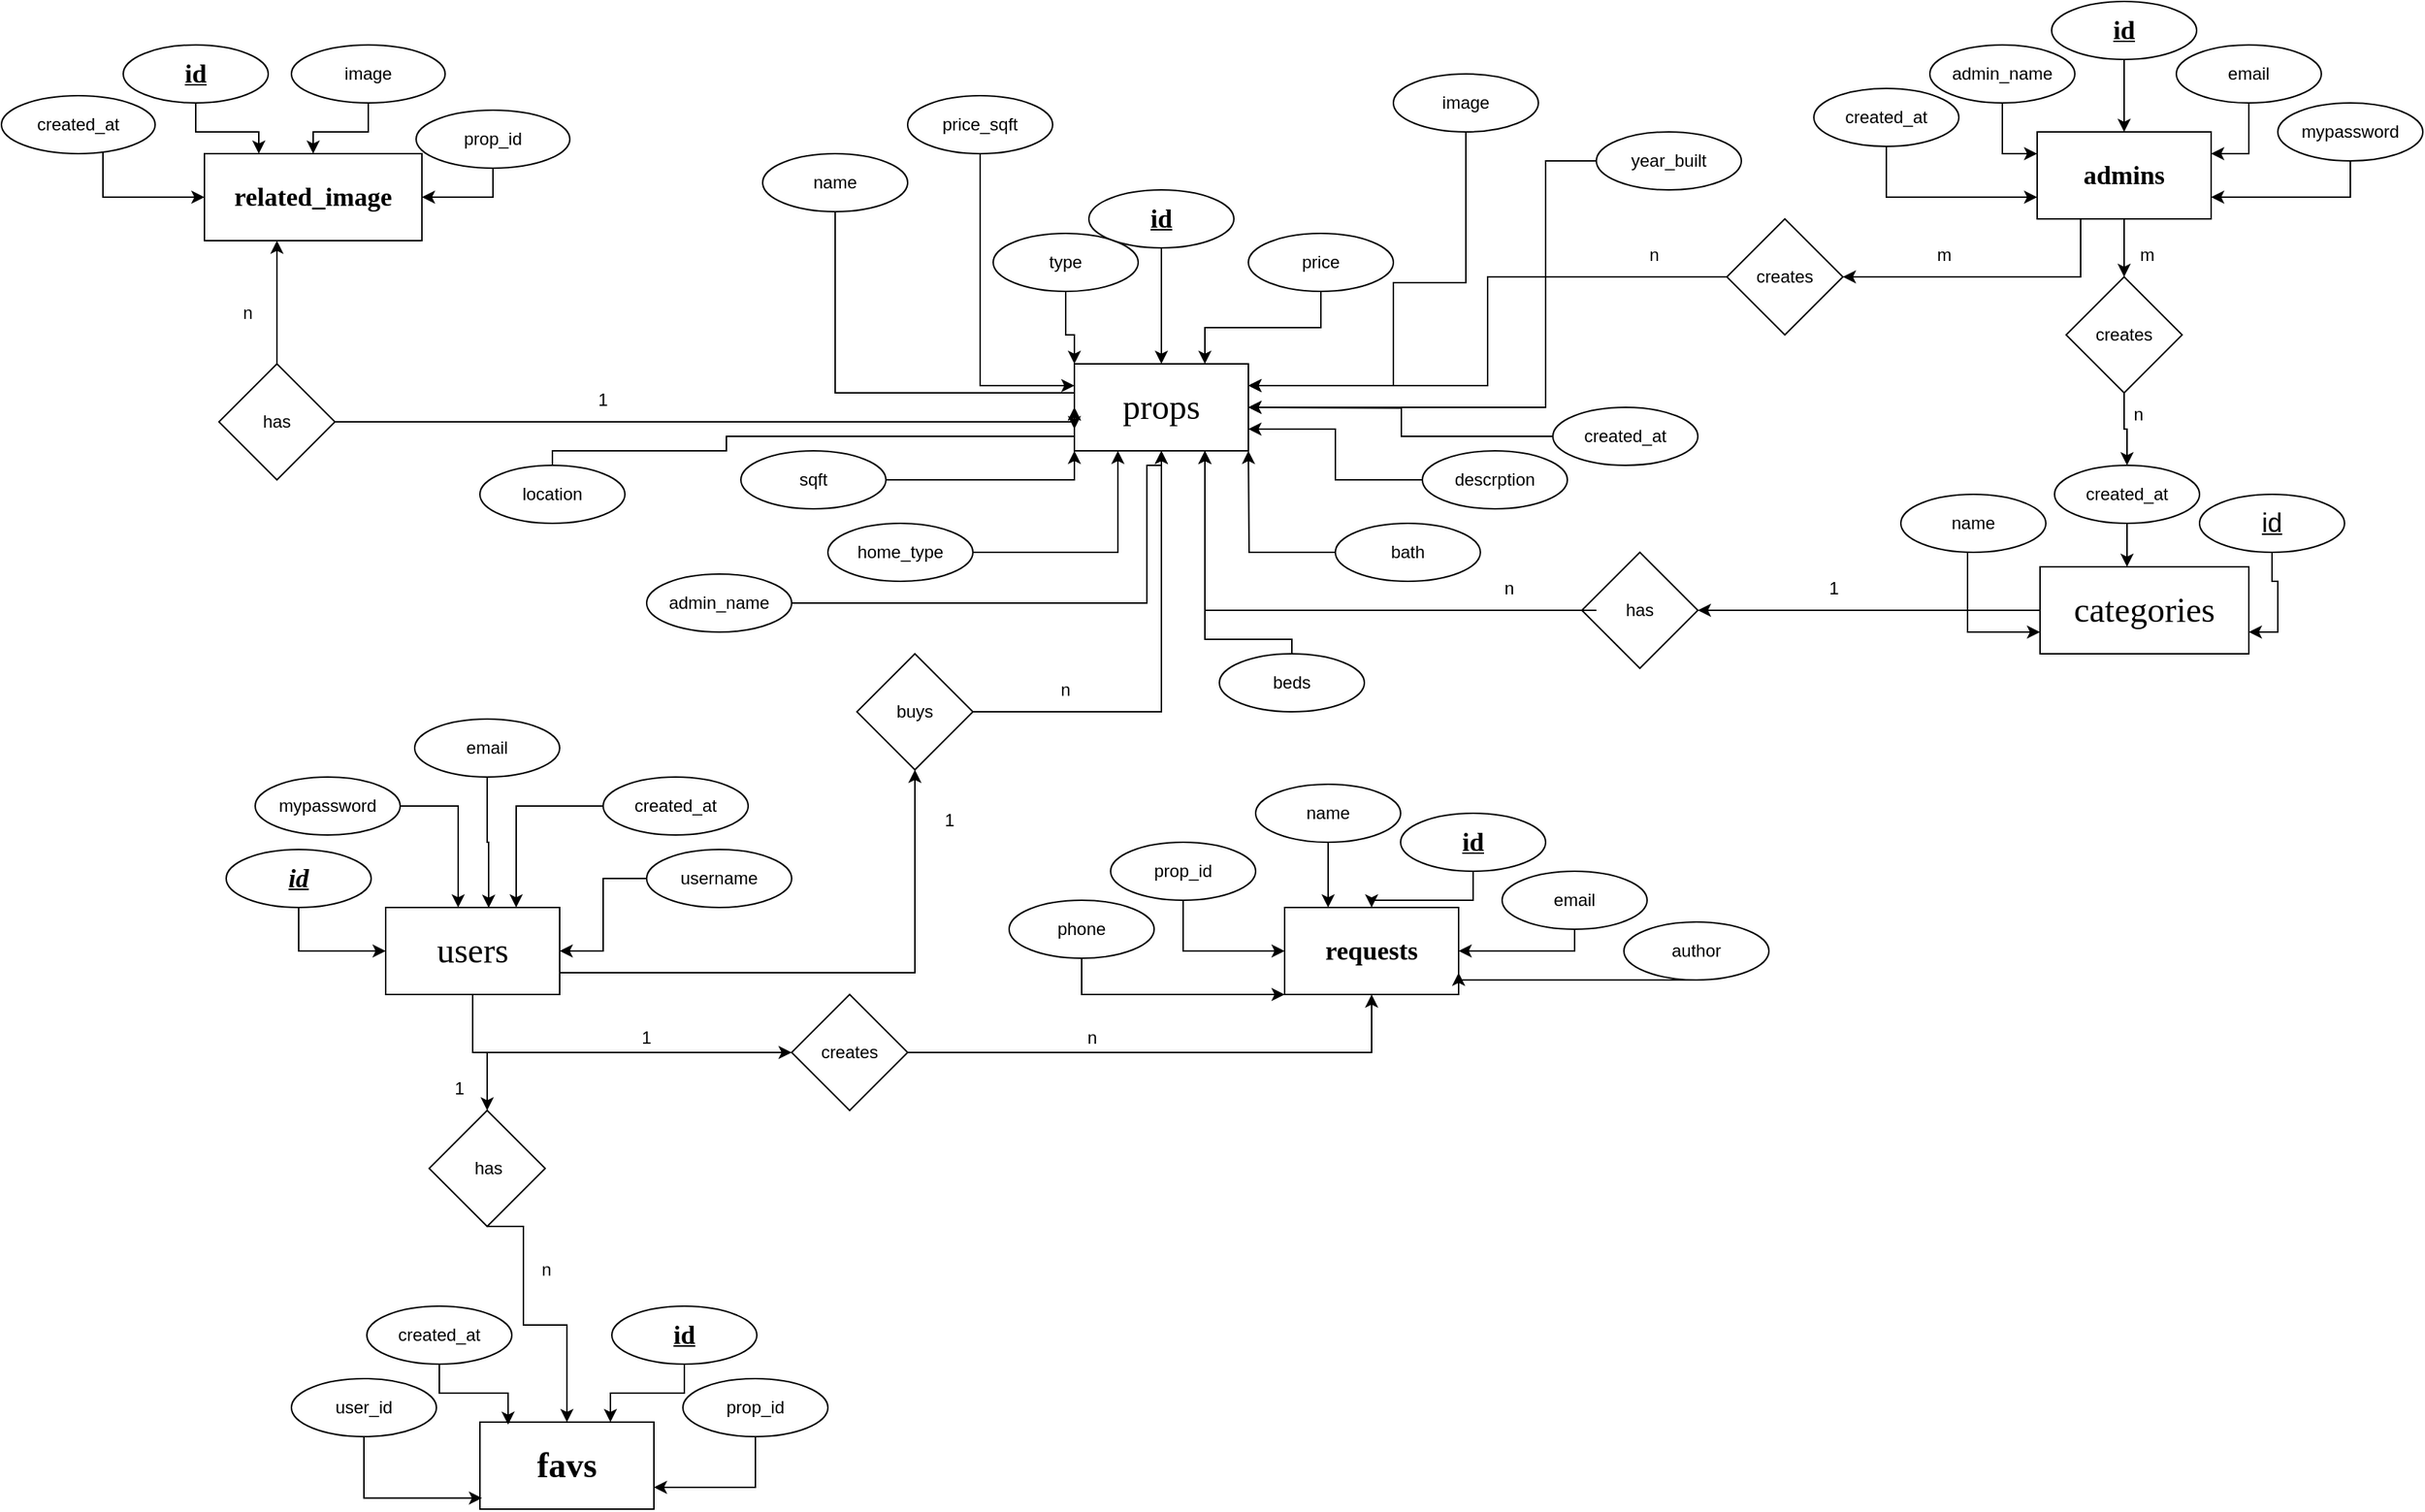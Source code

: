 <mxfile version="20.8.16" type="device"><diagram id="C5RBs43oDa-KdzZeNtuy" name="Page-1"><mxGraphModel dx="2977" dy="1035" grid="1" gridSize="10" guides="1" tooltips="1" connect="1" arrows="1" fold="1" page="1" pageScale="1" pageWidth="827" pageHeight="1169" math="0" shadow="0"><root><mxCell id="WIyWlLk6GJQsqaUBKTNV-0"/><mxCell id="WIyWlLk6GJQsqaUBKTNV-1" parent="WIyWlLk6GJQsqaUBKTNV-0"/><mxCell id="frDf0Q3FSblwdHR6raMp-60" style="edgeStyle=orthogonalEdgeStyle;rounded=0;orthogonalLoop=1;jettySize=auto;html=1;entryX=0.5;entryY=0;entryDx=0;entryDy=0;" edge="1" parent="WIyWlLk6GJQsqaUBKTNV-1" source="gx1-BdREAAZjjMZQ-PGX-0" target="frDf0Q3FSblwdHR6raMp-59"><mxGeometry relative="1" as="geometry"/></mxCell><mxCell id="frDf0Q3FSblwdHR6raMp-83" style="edgeStyle=orthogonalEdgeStyle;rounded=0;orthogonalLoop=1;jettySize=auto;html=1;exitX=0.25;exitY=1;exitDx=0;exitDy=0;entryX=1;entryY=0.5;entryDx=0;entryDy=0;" edge="1" parent="WIyWlLk6GJQsqaUBKTNV-1" source="gx1-BdREAAZjjMZQ-PGX-0" target="frDf0Q3FSblwdHR6raMp-81"><mxGeometry relative="1" as="geometry"/></mxCell><mxCell id="gx1-BdREAAZjjMZQ-PGX-0" value="&lt;font style=&quot;font-size: 18px;&quot; face=&quot;Comic Sans MS&quot;&gt;&lt;b&gt;admins&lt;/b&gt;&lt;/font&gt;" style="rounded=0;whiteSpace=wrap;html=1;" parent="WIyWlLk6GJQsqaUBKTNV-1" vertex="1"><mxGeometry x="584" y="110" width="120" height="60" as="geometry"/></mxCell><mxCell id="frDf0Q3FSblwdHR6raMp-68" style="edgeStyle=orthogonalEdgeStyle;rounded=0;orthogonalLoop=1;jettySize=auto;html=1;" edge="1" parent="WIyWlLk6GJQsqaUBKTNV-1" source="gx1-BdREAAZjjMZQ-PGX-1" target="frDf0Q3FSblwdHR6raMp-67"><mxGeometry relative="1" as="geometry"/></mxCell><mxCell id="gx1-BdREAAZjjMZQ-PGX-1" value="&lt;font style=&quot;font-size: 24px;&quot; face=&quot;Comic Sans MS&quot;&gt;categories&lt;/font&gt;" style="rounded=0;whiteSpace=wrap;html=1;" parent="WIyWlLk6GJQsqaUBKTNV-1" vertex="1"><mxGeometry x="586" y="410" width="144" height="60" as="geometry"/></mxCell><mxCell id="gx1-BdREAAZjjMZQ-PGX-2" value="&lt;font face=&quot;Comic Sans MS&quot; style=&quot;font-size: 24px;&quot;&gt;props&lt;/font&gt;" style="rounded=0;whiteSpace=wrap;html=1;" parent="WIyWlLk6GJQsqaUBKTNV-1" vertex="1"><mxGeometry x="-80" y="270" width="120" height="60" as="geometry"/></mxCell><mxCell id="gx1-BdREAAZjjMZQ-PGX-3" value="&lt;font style=&quot;font-size: 18px;&quot; face=&quot;Comic Sans MS&quot;&gt;&lt;b&gt;related_image&lt;/b&gt;&lt;/font&gt;" style="rounded=0;whiteSpace=wrap;html=1;" parent="WIyWlLk6GJQsqaUBKTNV-1" vertex="1"><mxGeometry x="-680" y="125" width="150" height="60" as="geometry"/></mxCell><mxCell id="gx1-BdREAAZjjMZQ-PGX-4" value="&lt;font style=&quot;font-size: 18px;&quot; face=&quot;Comic Sans MS&quot;&gt;&lt;b&gt;requests&lt;/b&gt;&lt;/font&gt;" style="rounded=0;whiteSpace=wrap;html=1;" parent="WIyWlLk6GJQsqaUBKTNV-1" vertex="1"><mxGeometry x="65" y="645" width="120" height="60" as="geometry"/></mxCell><mxCell id="frDf0Q3FSblwdHR6raMp-94" style="edgeStyle=orthogonalEdgeStyle;rounded=0;orthogonalLoop=1;jettySize=auto;html=1;exitX=0.5;exitY=1;exitDx=0;exitDy=0;entryX=0;entryY=0.5;entryDx=0;entryDy=0;" edge="1" parent="WIyWlLk6GJQsqaUBKTNV-1" source="gx1-BdREAAZjjMZQ-PGX-5" target="frDf0Q3FSblwdHR6raMp-89"><mxGeometry relative="1" as="geometry"><mxPoint x="-280" y="740.0" as="targetPoint"/><Array as="points"><mxPoint x="-495" y="745"/></Array></mxGeometry></mxCell><mxCell id="frDf0Q3FSblwdHR6raMp-107" style="edgeStyle=orthogonalEdgeStyle;rounded=0;orthogonalLoop=1;jettySize=auto;html=1;exitX=0.5;exitY=1;exitDx=0;exitDy=0;entryX=0.5;entryY=0;entryDx=0;entryDy=0;" edge="1" parent="WIyWlLk6GJQsqaUBKTNV-1" source="gx1-BdREAAZjjMZQ-PGX-5" target="frDf0Q3FSblwdHR6raMp-101"><mxGeometry relative="1" as="geometry"/></mxCell><mxCell id="frDf0Q3FSblwdHR6raMp-112" style="edgeStyle=orthogonalEdgeStyle;rounded=0;orthogonalLoop=1;jettySize=auto;html=1;exitX=1;exitY=0.75;exitDx=0;exitDy=0;entryX=0.5;entryY=1;entryDx=0;entryDy=0;" edge="1" parent="WIyWlLk6GJQsqaUBKTNV-1" source="gx1-BdREAAZjjMZQ-PGX-5" target="frDf0Q3FSblwdHR6raMp-111"><mxGeometry relative="1" as="geometry"/></mxCell><mxCell id="gx1-BdREAAZjjMZQ-PGX-5" value="&lt;font style=&quot;font-size: 24px;&quot; face=&quot;Comic Sans MS&quot;&gt;users&lt;/font&gt;" style="rounded=0;whiteSpace=wrap;html=1;" parent="WIyWlLk6GJQsqaUBKTNV-1" vertex="1"><mxGeometry x="-555" y="645" width="120" height="60" as="geometry"/></mxCell><mxCell id="gx1-BdREAAZjjMZQ-PGX-6" value="&lt;b&gt;&lt;font face=&quot;Comic Sans MS&quot; style=&quot;font-size: 24px;&quot;&gt;favs&lt;/font&gt;&lt;/b&gt;" style="rounded=0;whiteSpace=wrap;html=1;" parent="WIyWlLk6GJQsqaUBKTNV-1" vertex="1"><mxGeometry x="-490" y="1000" width="120" height="60" as="geometry"/></mxCell><mxCell id="frDf0Q3FSblwdHR6raMp-2" style="edgeStyle=orthogonalEdgeStyle;rounded=0;orthogonalLoop=1;jettySize=auto;html=1;" edge="1" parent="WIyWlLk6GJQsqaUBKTNV-1" source="gx1-BdREAAZjjMZQ-PGX-26" target="gx1-BdREAAZjjMZQ-PGX-0"><mxGeometry relative="1" as="geometry"/></mxCell><mxCell id="gx1-BdREAAZjjMZQ-PGX-26" value="&lt;b&gt;&lt;u&gt;&lt;font style=&quot;font-size: 18px;&quot; face=&quot;Comic Sans MS&quot;&gt;id&lt;/font&gt;&lt;/u&gt;&lt;/b&gt;" style="ellipse;whiteSpace=wrap;html=1;strokeColor=#000000;" parent="WIyWlLk6GJQsqaUBKTNV-1" vertex="1"><mxGeometry x="594" y="20" width="100" height="40" as="geometry"/></mxCell><mxCell id="frDf0Q3FSblwdHR6raMp-14" style="edgeStyle=orthogonalEdgeStyle;rounded=0;orthogonalLoop=1;jettySize=auto;html=1;entryX=0;entryY=0.5;entryDx=0;entryDy=0;" edge="1" parent="WIyWlLk6GJQsqaUBKTNV-1" source="gx1-BdREAAZjjMZQ-PGX-35" target="gx1-BdREAAZjjMZQ-PGX-5"><mxGeometry relative="1" as="geometry"><Array as="points"><mxPoint x="-615" y="675"/></Array></mxGeometry></mxCell><mxCell id="gx1-BdREAAZjjMZQ-PGX-35" value="&lt;i style=&quot;&quot;&gt;&lt;u style=&quot;&quot;&gt;&lt;font face=&quot;Comic Sans MS&quot; style=&quot;font-size: 18px;&quot;&gt;&lt;b&gt;id&lt;/b&gt;&lt;/font&gt;&lt;/u&gt;&lt;/i&gt;" style="ellipse;whiteSpace=wrap;html=1;" parent="WIyWlLk6GJQsqaUBKTNV-1" vertex="1"><mxGeometry x="-665" y="605" width="100" height="40" as="geometry"/></mxCell><mxCell id="frDf0Q3FSblwdHR6raMp-31" style="edgeStyle=orthogonalEdgeStyle;rounded=0;orthogonalLoop=1;jettySize=auto;html=1;exitX=0.5;exitY=1;exitDx=0;exitDy=0;entryX=0.75;entryY=0;entryDx=0;entryDy=0;" edge="1" parent="WIyWlLk6GJQsqaUBKTNV-1" source="gx1-BdREAAZjjMZQ-PGX-36" target="gx1-BdREAAZjjMZQ-PGX-6"><mxGeometry relative="1" as="geometry"/></mxCell><mxCell id="gx1-BdREAAZjjMZQ-PGX-36" value="&lt;u style=&quot;&quot;&gt;&lt;font face=&quot;Comic Sans MS&quot; style=&quot;font-size: 18px;&quot;&gt;&lt;b&gt;id&lt;/b&gt;&lt;/font&gt;&lt;/u&gt;" style="ellipse;whiteSpace=wrap;html=1;" parent="WIyWlLk6GJQsqaUBKTNV-1" vertex="1"><mxGeometry x="-399" y="920" width="100" height="40" as="geometry"/></mxCell><mxCell id="frDf0Q3FSblwdHR6raMp-23" style="edgeStyle=orthogonalEdgeStyle;rounded=0;orthogonalLoop=1;jettySize=auto;html=1;entryX=1;entryY=0.75;entryDx=0;entryDy=0;" edge="1" parent="WIyWlLk6GJQsqaUBKTNV-1" source="gx1-BdREAAZjjMZQ-PGX-37" target="gx1-BdREAAZjjMZQ-PGX-1"><mxGeometry relative="1" as="geometry"/></mxCell><mxCell id="gx1-BdREAAZjjMZQ-PGX-37" value="&lt;u style=&quot;&quot;&gt;&lt;font style=&quot;font-size: 18px;&quot;&gt;id&lt;/font&gt;&lt;/u&gt;" style="ellipse;whiteSpace=wrap;html=1;" parent="WIyWlLk6GJQsqaUBKTNV-1" vertex="1"><mxGeometry x="696" y="360" width="100" height="40" as="geometry"/></mxCell><mxCell id="frDf0Q3FSblwdHR6raMp-27" style="edgeStyle=orthogonalEdgeStyle;rounded=0;orthogonalLoop=1;jettySize=auto;html=1;entryX=0.25;entryY=0;entryDx=0;entryDy=0;" edge="1" parent="WIyWlLk6GJQsqaUBKTNV-1" source="gx1-BdREAAZjjMZQ-PGX-38" target="gx1-BdREAAZjjMZQ-PGX-3"><mxGeometry relative="1" as="geometry"/></mxCell><mxCell id="gx1-BdREAAZjjMZQ-PGX-38" value="&lt;u style=&quot;&quot;&gt;&lt;font style=&quot;font-size: 18px;&quot; face=&quot;Comic Sans MS&quot;&gt;&lt;b&gt;id&lt;/b&gt;&lt;/font&gt;&lt;/u&gt;" style="ellipse;whiteSpace=wrap;html=1;" parent="WIyWlLk6GJQsqaUBKTNV-1" vertex="1"><mxGeometry x="-736" y="50" width="100" height="40" as="geometry"/></mxCell><mxCell id="frDf0Q3FSblwdHR6raMp-43" style="edgeStyle=orthogonalEdgeStyle;rounded=0;orthogonalLoop=1;jettySize=auto;html=1;entryX=0;entryY=0;entryDx=0;entryDy=0;" edge="1" parent="WIyWlLk6GJQsqaUBKTNV-1" source="gx1-BdREAAZjjMZQ-PGX-39" target="gx1-BdREAAZjjMZQ-PGX-2"><mxGeometry relative="1" as="geometry"><Array as="points"><mxPoint x="-86" y="250"/><mxPoint x="-80" y="250"/></Array></mxGeometry></mxCell><mxCell id="gx1-BdREAAZjjMZQ-PGX-39" value="type" style="ellipse;whiteSpace=wrap;html=1;" parent="WIyWlLk6GJQsqaUBKTNV-1" vertex="1"><mxGeometry x="-136" y="180" width="100" height="40" as="geometry"/></mxCell><mxCell id="frDf0Q3FSblwdHR6raMp-37" style="edgeStyle=orthogonalEdgeStyle;rounded=0;orthogonalLoop=1;jettySize=auto;html=1;exitX=0.5;exitY=1;exitDx=0;exitDy=0;" edge="1" parent="WIyWlLk6GJQsqaUBKTNV-1" source="gx1-BdREAAZjjMZQ-PGX-40" target="gx1-BdREAAZjjMZQ-PGX-4"><mxGeometry relative="1" as="geometry"/></mxCell><mxCell id="gx1-BdREAAZjjMZQ-PGX-40" value="&lt;u&gt;&lt;font style=&quot;font-size: 18px;&quot; face=&quot;Comic Sans MS&quot;&gt;&lt;b&gt;id&lt;/b&gt;&lt;/font&gt;&lt;/u&gt;" style="ellipse;whiteSpace=wrap;html=1;" parent="WIyWlLk6GJQsqaUBKTNV-1" vertex="1"><mxGeometry x="145" y="580" width="100" height="40" as="geometry"/></mxCell><mxCell id="frDf0Q3FSblwdHR6raMp-26" style="edgeStyle=orthogonalEdgeStyle;rounded=0;orthogonalLoop=1;jettySize=auto;html=1;" edge="1" parent="WIyWlLk6GJQsqaUBKTNV-1" source="gx1-BdREAAZjjMZQ-PGX-41" target="gx1-BdREAAZjjMZQ-PGX-3"><mxGeometry relative="1" as="geometry"><Array as="points"><mxPoint x="-750" y="155"/></Array></mxGeometry></mxCell><mxCell id="gx1-BdREAAZjjMZQ-PGX-41" value="created_at" style="ellipse;whiteSpace=wrap;html=1;" parent="WIyWlLk6GJQsqaUBKTNV-1" vertex="1"><mxGeometry x="-820" y="85" width="106" height="40" as="geometry"/></mxCell><mxCell id="frDf0Q3FSblwdHR6raMp-49" style="edgeStyle=orthogonalEdgeStyle;rounded=0;orthogonalLoop=1;jettySize=auto;html=1;" edge="1" parent="WIyWlLk6GJQsqaUBKTNV-1" source="gx1-BdREAAZjjMZQ-PGX-42"><mxGeometry relative="1" as="geometry"><mxPoint x="40" y="300.0" as="targetPoint"/></mxGeometry></mxCell><mxCell id="gx1-BdREAAZjjMZQ-PGX-42" value="created_at" style="ellipse;whiteSpace=wrap;html=1;" parent="WIyWlLk6GJQsqaUBKTNV-1" vertex="1"><mxGeometry x="250" y="300" width="100" height="40" as="geometry"/></mxCell><mxCell id="frDf0Q3FSblwdHR6raMp-7" style="edgeStyle=orthogonalEdgeStyle;rounded=0;orthogonalLoop=1;jettySize=auto;html=1;entryX=0.162;entryY=0.03;entryDx=0;entryDy=0;entryPerimeter=0;" edge="1" parent="WIyWlLk6GJQsqaUBKTNV-1" source="gx1-BdREAAZjjMZQ-PGX-44" target="gx1-BdREAAZjjMZQ-PGX-6"><mxGeometry relative="1" as="geometry"/></mxCell><mxCell id="gx1-BdREAAZjjMZQ-PGX-44" value="created_at" style="ellipse;whiteSpace=wrap;html=1;" parent="WIyWlLk6GJQsqaUBKTNV-1" vertex="1"><mxGeometry x="-568" y="920" width="100" height="40" as="geometry"/></mxCell><mxCell id="frDf0Q3FSblwdHR6raMp-22" style="edgeStyle=orthogonalEdgeStyle;rounded=0;orthogonalLoop=1;jettySize=auto;html=1;" edge="1" parent="WIyWlLk6GJQsqaUBKTNV-1" source="gx1-BdREAAZjjMZQ-PGX-45" target="gx1-BdREAAZjjMZQ-PGX-1"><mxGeometry relative="1" as="geometry"><Array as="points"><mxPoint x="646" y="390"/><mxPoint x="646" y="390"/></Array></mxGeometry></mxCell><mxCell id="gx1-BdREAAZjjMZQ-PGX-45" value="created_at" style="ellipse;whiteSpace=wrap;html=1;" parent="WIyWlLk6GJQsqaUBKTNV-1" vertex="1"><mxGeometry x="596" y="340" width="100" height="40" as="geometry"/></mxCell><mxCell id="frDf0Q3FSblwdHR6raMp-5" style="edgeStyle=orthogonalEdgeStyle;rounded=0;orthogonalLoop=1;jettySize=auto;html=1;entryX=0;entryY=0.75;entryDx=0;entryDy=0;" edge="1" parent="WIyWlLk6GJQsqaUBKTNV-1" source="gx1-BdREAAZjjMZQ-PGX-47" target="gx1-BdREAAZjjMZQ-PGX-0"><mxGeometry relative="1" as="geometry"><Array as="points"><mxPoint x="480" y="155"/></Array></mxGeometry></mxCell><mxCell id="gx1-BdREAAZjjMZQ-PGX-47" value="created_at" style="ellipse;whiteSpace=wrap;html=1;" parent="WIyWlLk6GJQsqaUBKTNV-1" vertex="1"><mxGeometry x="430" y="80" width="100" height="40" as="geometry"/></mxCell><mxCell id="frDf0Q3FSblwdHR6raMp-4" style="edgeStyle=orthogonalEdgeStyle;rounded=0;orthogonalLoop=1;jettySize=auto;html=1;exitX=0.5;exitY=1;exitDx=0;exitDy=0;entryX=0;entryY=0.25;entryDx=0;entryDy=0;" edge="1" parent="WIyWlLk6GJQsqaUBKTNV-1" source="gx1-BdREAAZjjMZQ-PGX-48" target="gx1-BdREAAZjjMZQ-PGX-0"><mxGeometry relative="1" as="geometry"/></mxCell><mxCell id="gx1-BdREAAZjjMZQ-PGX-48" value="admin_name" style="ellipse;whiteSpace=wrap;html=1;" parent="WIyWlLk6GJQsqaUBKTNV-1" vertex="1"><mxGeometry x="510" y="50" width="100" height="40" as="geometry"/></mxCell><mxCell id="frDf0Q3FSblwdHR6raMp-3" style="edgeStyle=orthogonalEdgeStyle;rounded=0;orthogonalLoop=1;jettySize=auto;html=1;entryX=1;entryY=0.25;entryDx=0;entryDy=0;" edge="1" parent="WIyWlLk6GJQsqaUBKTNV-1" source="gx1-BdREAAZjjMZQ-PGX-49" target="gx1-BdREAAZjjMZQ-PGX-0"><mxGeometry relative="1" as="geometry"/></mxCell><mxCell id="gx1-BdREAAZjjMZQ-PGX-49" value="email" style="ellipse;whiteSpace=wrap;html=1;" parent="WIyWlLk6GJQsqaUBKTNV-1" vertex="1"><mxGeometry x="680" y="50" width="100" height="40" as="geometry"/></mxCell><mxCell id="frDf0Q3FSblwdHR6raMp-6" style="edgeStyle=orthogonalEdgeStyle;rounded=0;orthogonalLoop=1;jettySize=auto;html=1;entryX=1;entryY=0.75;entryDx=0;entryDy=0;" edge="1" parent="WIyWlLk6GJQsqaUBKTNV-1" source="gx1-BdREAAZjjMZQ-PGX-50" target="gx1-BdREAAZjjMZQ-PGX-0"><mxGeometry relative="1" as="geometry"><Array as="points"><mxPoint x="800" y="155"/></Array></mxGeometry></mxCell><mxCell id="gx1-BdREAAZjjMZQ-PGX-50" value="mypassword" style="ellipse;whiteSpace=wrap;html=1;" parent="WIyWlLk6GJQsqaUBKTNV-1" vertex="1"><mxGeometry x="750" y="90" width="100" height="40" as="geometry"/></mxCell><mxCell id="frDf0Q3FSblwdHR6raMp-24" style="edgeStyle=orthogonalEdgeStyle;rounded=0;orthogonalLoop=1;jettySize=auto;html=1;entryX=0;entryY=0.75;entryDx=0;entryDy=0;" edge="1" parent="WIyWlLk6GJQsqaUBKTNV-1" source="gx1-BdREAAZjjMZQ-PGX-52" target="gx1-BdREAAZjjMZQ-PGX-1"><mxGeometry relative="1" as="geometry"><Array as="points"><mxPoint x="536" y="455"/></Array></mxGeometry></mxCell><mxCell id="gx1-BdREAAZjjMZQ-PGX-52" value="name" style="ellipse;whiteSpace=wrap;html=1;" parent="WIyWlLk6GJQsqaUBKTNV-1" vertex="1"><mxGeometry x="490" y="360" width="100" height="40" as="geometry"/></mxCell><mxCell id="frDf0Q3FSblwdHR6raMp-30" style="edgeStyle=orthogonalEdgeStyle;rounded=0;orthogonalLoop=1;jettySize=auto;html=1;entryX=0.012;entryY=0.873;entryDx=0;entryDy=0;entryPerimeter=0;" edge="1" parent="WIyWlLk6GJQsqaUBKTNV-1" source="gx1-BdREAAZjjMZQ-PGX-53" target="gx1-BdREAAZjjMZQ-PGX-6"><mxGeometry relative="1" as="geometry"><Array as="points"><mxPoint x="-570" y="1052"/></Array></mxGeometry></mxCell><mxCell id="gx1-BdREAAZjjMZQ-PGX-53" value="user_id" style="ellipse;whiteSpace=wrap;html=1;" parent="WIyWlLk6GJQsqaUBKTNV-1" vertex="1"><mxGeometry x="-620" y="970" width="100" height="40" as="geometry"/></mxCell><mxCell id="frDf0Q3FSblwdHR6raMp-11" style="edgeStyle=orthogonalEdgeStyle;rounded=0;orthogonalLoop=1;jettySize=auto;html=1;exitX=0.5;exitY=1;exitDx=0;exitDy=0;entryX=1;entryY=0.75;entryDx=0;entryDy=0;" edge="1" parent="WIyWlLk6GJQsqaUBKTNV-1" source="gx1-BdREAAZjjMZQ-PGX-54" target="gx1-BdREAAZjjMZQ-PGX-6"><mxGeometry relative="1" as="geometry"/></mxCell><mxCell id="gx1-BdREAAZjjMZQ-PGX-54" value="prop_id" style="ellipse;whiteSpace=wrap;html=1;" parent="WIyWlLk6GJQsqaUBKTNV-1" vertex="1"><mxGeometry x="-350" y="970" width="100" height="40" as="geometry"/></mxCell><mxCell id="frDf0Q3FSblwdHR6raMp-48" style="edgeStyle=orthogonalEdgeStyle;rounded=0;orthogonalLoop=1;jettySize=auto;html=1;exitX=0;exitY=0.5;exitDx=0;exitDy=0;entryX=1;entryY=0.5;entryDx=0;entryDy=0;" edge="1" parent="WIyWlLk6GJQsqaUBKTNV-1" source="gx1-BdREAAZjjMZQ-PGX-55" target="gx1-BdREAAZjjMZQ-PGX-2"><mxGeometry relative="1" as="geometry"><Array as="points"><mxPoint x="245" y="130"/><mxPoint x="245" y="300"/></Array></mxGeometry></mxCell><mxCell id="gx1-BdREAAZjjMZQ-PGX-55" value="year_built" style="ellipse;whiteSpace=wrap;html=1;" parent="WIyWlLk6GJQsqaUBKTNV-1" vertex="1"><mxGeometry x="280" y="110" width="100" height="40" as="geometry"/></mxCell><mxCell id="frDf0Q3FSblwdHR6raMp-54" style="edgeStyle=orthogonalEdgeStyle;rounded=0;orthogonalLoop=1;jettySize=auto;html=1;entryX=0.25;entryY=1;entryDx=0;entryDy=0;" edge="1" parent="WIyWlLk6GJQsqaUBKTNV-1" source="gx1-BdREAAZjjMZQ-PGX-56" target="gx1-BdREAAZjjMZQ-PGX-2"><mxGeometry relative="1" as="geometry"/></mxCell><mxCell id="gx1-BdREAAZjjMZQ-PGX-56" value="home_type" style="ellipse;whiteSpace=wrap;html=1;" parent="WIyWlLk6GJQsqaUBKTNV-1" vertex="1"><mxGeometry x="-250" y="380" width="100" height="40" as="geometry"/></mxCell><mxCell id="frDf0Q3FSblwdHR6raMp-55" style="edgeStyle=orthogonalEdgeStyle;rounded=0;orthogonalLoop=1;jettySize=auto;html=1;entryX=0;entryY=1;entryDx=0;entryDy=0;" edge="1" parent="WIyWlLk6GJQsqaUBKTNV-1" source="gx1-BdREAAZjjMZQ-PGX-57" target="gx1-BdREAAZjjMZQ-PGX-2"><mxGeometry relative="1" as="geometry"/></mxCell><mxCell id="gx1-BdREAAZjjMZQ-PGX-57" value="sqft" style="ellipse;whiteSpace=wrap;html=1;" parent="WIyWlLk6GJQsqaUBKTNV-1" vertex="1"><mxGeometry x="-310" y="330" width="100" height="40" as="geometry"/></mxCell><mxCell id="frDf0Q3FSblwdHR6raMp-51" style="edgeStyle=orthogonalEdgeStyle;rounded=0;orthogonalLoop=1;jettySize=auto;html=1;" edge="1" parent="WIyWlLk6GJQsqaUBKTNV-1" source="gx1-BdREAAZjjMZQ-PGX-58"><mxGeometry relative="1" as="geometry"><mxPoint x="40" y="330.0" as="targetPoint"/></mxGeometry></mxCell><mxCell id="gx1-BdREAAZjjMZQ-PGX-58" value="bath" style="ellipse;whiteSpace=wrap;html=1;" parent="WIyWlLk6GJQsqaUBKTNV-1" vertex="1"><mxGeometry x="100" y="380" width="100" height="40" as="geometry"/></mxCell><mxCell id="frDf0Q3FSblwdHR6raMp-52" style="edgeStyle=orthogonalEdgeStyle;rounded=0;orthogonalLoop=1;jettySize=auto;html=1;exitX=0.5;exitY=0;exitDx=0;exitDy=0;entryX=0.75;entryY=1;entryDx=0;entryDy=0;" edge="1" parent="WIyWlLk6GJQsqaUBKTNV-1" source="gx1-BdREAAZjjMZQ-PGX-59" target="gx1-BdREAAZjjMZQ-PGX-2"><mxGeometry relative="1" as="geometry"><Array as="points"><mxPoint x="70" y="460"/><mxPoint x="10" y="460"/></Array></mxGeometry></mxCell><mxCell id="gx1-BdREAAZjjMZQ-PGX-59" value="beds" style="ellipse;whiteSpace=wrap;html=1;" parent="WIyWlLk6GJQsqaUBKTNV-1" vertex="1"><mxGeometry x="20" y="470" width="100" height="40" as="geometry"/></mxCell><mxCell id="frDf0Q3FSblwdHR6raMp-47" style="edgeStyle=orthogonalEdgeStyle;rounded=0;orthogonalLoop=1;jettySize=auto;html=1;exitX=0.5;exitY=1;exitDx=0;exitDy=0;entryX=1;entryY=0.25;entryDx=0;entryDy=0;" edge="1" parent="WIyWlLk6GJQsqaUBKTNV-1" source="gx1-BdREAAZjjMZQ-PGX-60" target="gx1-BdREAAZjjMZQ-PGX-2"><mxGeometry relative="1" as="geometry"><Array as="points"><mxPoint x="190" y="214"/><mxPoint x="140" y="214"/><mxPoint x="140" y="285"/></Array></mxGeometry></mxCell><mxCell id="gx1-BdREAAZjjMZQ-PGX-60" value="image" style="ellipse;whiteSpace=wrap;html=1;" parent="WIyWlLk6GJQsqaUBKTNV-1" vertex="1"><mxGeometry x="140" y="70" width="100" height="40" as="geometry"/></mxCell><mxCell id="frDf0Q3FSblwdHR6raMp-46" style="edgeStyle=orthogonalEdgeStyle;rounded=0;orthogonalLoop=1;jettySize=auto;html=1;exitX=0.5;exitY=1;exitDx=0;exitDy=0;entryX=0.75;entryY=0;entryDx=0;entryDy=0;" edge="1" parent="WIyWlLk6GJQsqaUBKTNV-1" source="gx1-BdREAAZjjMZQ-PGX-61" target="gx1-BdREAAZjjMZQ-PGX-2"><mxGeometry relative="1" as="geometry"/></mxCell><mxCell id="gx1-BdREAAZjjMZQ-PGX-61" value="price" style="ellipse;whiteSpace=wrap;html=1;" parent="WIyWlLk6GJQsqaUBKTNV-1" vertex="1"><mxGeometry x="40" y="180" width="100" height="40" as="geometry"/></mxCell><mxCell id="frDf0Q3FSblwdHR6raMp-56" style="edgeStyle=orthogonalEdgeStyle;rounded=0;orthogonalLoop=1;jettySize=auto;html=1;entryX=0;entryY=0.5;entryDx=0;entryDy=0;" edge="1" parent="WIyWlLk6GJQsqaUBKTNV-1" source="gx1-BdREAAZjjMZQ-PGX-62" target="gx1-BdREAAZjjMZQ-PGX-2"><mxGeometry relative="1" as="geometry"><Array as="points"><mxPoint x="-440" y="330"/><mxPoint x="-320" y="330"/><mxPoint x="-320" y="320"/><mxPoint x="-80" y="320"/></Array></mxGeometry></mxCell><mxCell id="gx1-BdREAAZjjMZQ-PGX-62" value="location" style="ellipse;whiteSpace=wrap;html=1;" parent="WIyWlLk6GJQsqaUBKTNV-1" vertex="1"><mxGeometry x="-490" y="340" width="100" height="40" as="geometry"/></mxCell><mxCell id="frDf0Q3FSblwdHR6raMp-57" style="edgeStyle=orthogonalEdgeStyle;rounded=0;orthogonalLoop=1;jettySize=auto;html=1;entryX=0;entryY=0.75;entryDx=0;entryDy=0;" edge="1" parent="WIyWlLk6GJQsqaUBKTNV-1" source="gx1-BdREAAZjjMZQ-PGX-63" target="gx1-BdREAAZjjMZQ-PGX-2"><mxGeometry relative="1" as="geometry"><Array as="points"><mxPoint x="-245" y="290"/><mxPoint x="-80" y="290"/></Array></mxGeometry></mxCell><mxCell id="gx1-BdREAAZjjMZQ-PGX-63" value="name" style="ellipse;whiteSpace=wrap;html=1;" parent="WIyWlLk6GJQsqaUBKTNV-1" vertex="1"><mxGeometry x="-295" y="125" width="100" height="40" as="geometry"/></mxCell><mxCell id="frDf0Q3FSblwdHR6raMp-45" style="edgeStyle=orthogonalEdgeStyle;rounded=0;orthogonalLoop=1;jettySize=auto;html=1;" edge="1" parent="WIyWlLk6GJQsqaUBKTNV-1" source="gx1-BdREAAZjjMZQ-PGX-64" target="gx1-BdREAAZjjMZQ-PGX-2"><mxGeometry relative="1" as="geometry"><Array as="points"><mxPoint x="-20" y="210"/><mxPoint x="-20" y="210"/></Array></mxGeometry></mxCell><mxCell id="gx1-BdREAAZjjMZQ-PGX-64" value="&lt;b&gt;&lt;u&gt;&lt;font style=&quot;font-size: 18px;&quot; face=&quot;Comic Sans MS&quot;&gt;id&lt;/font&gt;&lt;/u&gt;&lt;/b&gt;" style="ellipse;whiteSpace=wrap;html=1;" parent="WIyWlLk6GJQsqaUBKTNV-1" vertex="1"><mxGeometry x="-70" y="150" width="100" height="40" as="geometry"/></mxCell><mxCell id="frDf0Q3FSblwdHR6raMp-44" style="edgeStyle=orthogonalEdgeStyle;rounded=0;orthogonalLoop=1;jettySize=auto;html=1;exitX=0.5;exitY=1;exitDx=0;exitDy=0;entryX=0;entryY=0.25;entryDx=0;entryDy=0;" edge="1" parent="WIyWlLk6GJQsqaUBKTNV-1" source="gx1-BdREAAZjjMZQ-PGX-65" target="gx1-BdREAAZjjMZQ-PGX-2"><mxGeometry relative="1" as="geometry"/></mxCell><mxCell id="gx1-BdREAAZjjMZQ-PGX-65" value="price_sqft" style="ellipse;whiteSpace=wrap;html=1;" parent="WIyWlLk6GJQsqaUBKTNV-1" vertex="1"><mxGeometry x="-195" y="85" width="100" height="40" as="geometry"/></mxCell><mxCell id="frDf0Q3FSblwdHR6raMp-50" style="edgeStyle=orthogonalEdgeStyle;rounded=0;orthogonalLoop=1;jettySize=auto;html=1;entryX=1;entryY=0.75;entryDx=0;entryDy=0;" edge="1" parent="WIyWlLk6GJQsqaUBKTNV-1" source="gx1-BdREAAZjjMZQ-PGX-67" target="gx1-BdREAAZjjMZQ-PGX-2"><mxGeometry relative="1" as="geometry"/></mxCell><mxCell id="gx1-BdREAAZjjMZQ-PGX-67" value="descrption" style="ellipse;whiteSpace=wrap;html=1;" parent="WIyWlLk6GJQsqaUBKTNV-1" vertex="1"><mxGeometry x="160" y="330" width="100" height="40" as="geometry"/></mxCell><mxCell id="frDf0Q3FSblwdHR6raMp-53" style="edgeStyle=orthogonalEdgeStyle;rounded=0;orthogonalLoop=1;jettySize=auto;html=1;exitX=0.5;exitY=0;exitDx=0;exitDy=0;entryX=0.5;entryY=1;entryDx=0;entryDy=0;" edge="1" parent="WIyWlLk6GJQsqaUBKTNV-1" source="gx1-BdREAAZjjMZQ-PGX-68" target="gx1-BdREAAZjjMZQ-PGX-2"><mxGeometry relative="1" as="geometry"><Array as="points"><mxPoint x="-325" y="435"/><mxPoint x="-30" y="435"/><mxPoint x="-30" y="340"/><mxPoint x="-20" y="340"/></Array></mxGeometry></mxCell><mxCell id="gx1-BdREAAZjjMZQ-PGX-68" value="admin_name" style="ellipse;whiteSpace=wrap;html=1;" parent="WIyWlLk6GJQsqaUBKTNV-1" vertex="1"><mxGeometry x="-375" y="415" width="100" height="40" as="geometry"/></mxCell><mxCell id="frDf0Q3FSblwdHR6raMp-29" style="edgeStyle=orthogonalEdgeStyle;rounded=0;orthogonalLoop=1;jettySize=auto;html=1;entryX=1;entryY=0.5;entryDx=0;entryDy=0;" edge="1" parent="WIyWlLk6GJQsqaUBKTNV-1" source="gx1-BdREAAZjjMZQ-PGX-70" target="gx1-BdREAAZjjMZQ-PGX-3"><mxGeometry relative="1" as="geometry"><Array as="points"><mxPoint x="-481" y="155"/></Array></mxGeometry></mxCell><mxCell id="gx1-BdREAAZjjMZQ-PGX-70" value="prop_id" style="ellipse;whiteSpace=wrap;html=1;" parent="WIyWlLk6GJQsqaUBKTNV-1" vertex="1"><mxGeometry x="-534" y="95" width="106" height="40" as="geometry"/></mxCell><mxCell id="frDf0Q3FSblwdHR6raMp-28" style="edgeStyle=orthogonalEdgeStyle;rounded=0;orthogonalLoop=1;jettySize=auto;html=1;" edge="1" parent="WIyWlLk6GJQsqaUBKTNV-1" source="gx1-BdREAAZjjMZQ-PGX-71" target="gx1-BdREAAZjjMZQ-PGX-3"><mxGeometry relative="1" as="geometry"/></mxCell><mxCell id="gx1-BdREAAZjjMZQ-PGX-71" value="image" style="ellipse;whiteSpace=wrap;html=1;" parent="WIyWlLk6GJQsqaUBKTNV-1" vertex="1"><mxGeometry x="-620" y="50" width="106" height="40" as="geometry"/></mxCell><mxCell id="frDf0Q3FSblwdHR6raMp-35" style="edgeStyle=orthogonalEdgeStyle;rounded=0;orthogonalLoop=1;jettySize=auto;html=1;exitX=0.5;exitY=1;exitDx=0;exitDy=0;entryX=0;entryY=1;entryDx=0;entryDy=0;" edge="1" parent="WIyWlLk6GJQsqaUBKTNV-1" source="gx1-BdREAAZjjMZQ-PGX-72" target="gx1-BdREAAZjjMZQ-PGX-4"><mxGeometry relative="1" as="geometry"><Array as="points"><mxPoint x="-75" y="705"/></Array></mxGeometry></mxCell><mxCell id="gx1-BdREAAZjjMZQ-PGX-72" value="phone" style="ellipse;whiteSpace=wrap;html=1;" parent="WIyWlLk6GJQsqaUBKTNV-1" vertex="1"><mxGeometry x="-125" y="640" width="100" height="40" as="geometry"/></mxCell><mxCell id="frDf0Q3FSblwdHR6raMp-38" style="edgeStyle=orthogonalEdgeStyle;rounded=0;orthogonalLoop=1;jettySize=auto;html=1;entryX=1;entryY=0.5;entryDx=0;entryDy=0;" edge="1" parent="WIyWlLk6GJQsqaUBKTNV-1" source="gx1-BdREAAZjjMZQ-PGX-73" target="gx1-BdREAAZjjMZQ-PGX-4"><mxGeometry relative="1" as="geometry"><Array as="points"><mxPoint x="265" y="675"/></Array></mxGeometry></mxCell><mxCell id="gx1-BdREAAZjjMZQ-PGX-73" value="email" style="ellipse;whiteSpace=wrap;html=1;" parent="WIyWlLk6GJQsqaUBKTNV-1" vertex="1"><mxGeometry x="215" y="620" width="100" height="40" as="geometry"/></mxCell><mxCell id="frDf0Q3FSblwdHR6raMp-36" style="edgeStyle=orthogonalEdgeStyle;rounded=0;orthogonalLoop=1;jettySize=auto;html=1;entryX=0.25;entryY=0;entryDx=0;entryDy=0;" edge="1" parent="WIyWlLk6GJQsqaUBKTNV-1" source="gx1-BdREAAZjjMZQ-PGX-74" target="gx1-BdREAAZjjMZQ-PGX-4"><mxGeometry relative="1" as="geometry"/></mxCell><mxCell id="gx1-BdREAAZjjMZQ-PGX-74" value="name" style="ellipse;whiteSpace=wrap;html=1;" parent="WIyWlLk6GJQsqaUBKTNV-1" vertex="1"><mxGeometry x="45" y="560" width="100" height="40" as="geometry"/></mxCell><mxCell id="frDf0Q3FSblwdHR6raMp-39" style="edgeStyle=orthogonalEdgeStyle;rounded=0;orthogonalLoop=1;jettySize=auto;html=1;exitX=0.5;exitY=1;exitDx=0;exitDy=0;entryX=1;entryY=0.75;entryDx=0;entryDy=0;" edge="1" parent="WIyWlLk6GJQsqaUBKTNV-1" source="gx1-BdREAAZjjMZQ-PGX-75" target="gx1-BdREAAZjjMZQ-PGX-4"><mxGeometry relative="1" as="geometry"><Array as="points"><mxPoint x="185" y="695"/></Array></mxGeometry></mxCell><mxCell id="gx1-BdREAAZjjMZQ-PGX-75" value="author" style="ellipse;whiteSpace=wrap;html=1;" parent="WIyWlLk6GJQsqaUBKTNV-1" vertex="1"><mxGeometry x="299" y="655" width="100" height="40" as="geometry"/></mxCell><mxCell id="frDf0Q3FSblwdHR6raMp-33" style="edgeStyle=orthogonalEdgeStyle;rounded=0;orthogonalLoop=1;jettySize=auto;html=1;entryX=0;entryY=0.5;entryDx=0;entryDy=0;" edge="1" parent="WIyWlLk6GJQsqaUBKTNV-1" source="gx1-BdREAAZjjMZQ-PGX-76" target="gx1-BdREAAZjjMZQ-PGX-4"><mxGeometry relative="1" as="geometry"><Array as="points"><mxPoint x="-5" y="675"/></Array></mxGeometry></mxCell><mxCell id="gx1-BdREAAZjjMZQ-PGX-76" value="prop_id" style="ellipse;whiteSpace=wrap;html=1;" parent="WIyWlLk6GJQsqaUBKTNV-1" vertex="1"><mxGeometry x="-55" y="600" width="100" height="40" as="geometry"/></mxCell><mxCell id="frDf0Q3FSblwdHR6raMp-15" style="edgeStyle=orthogonalEdgeStyle;rounded=0;orthogonalLoop=1;jettySize=auto;html=1;" edge="1" parent="WIyWlLk6GJQsqaUBKTNV-1" source="gx1-BdREAAZjjMZQ-PGX-77" target="gx1-BdREAAZjjMZQ-PGX-5"><mxGeometry relative="1" as="geometry"><Array as="points"><mxPoint x="-505" y="575"/></Array></mxGeometry></mxCell><mxCell id="gx1-BdREAAZjjMZQ-PGX-77" value="mypassword" style="ellipse;whiteSpace=wrap;html=1;" parent="WIyWlLk6GJQsqaUBKTNV-1" vertex="1"><mxGeometry x="-645" y="555" width="100" height="40" as="geometry"/></mxCell><mxCell id="frDf0Q3FSblwdHR6raMp-16" style="edgeStyle=orthogonalEdgeStyle;rounded=0;orthogonalLoop=1;jettySize=auto;html=1;entryX=0.75;entryY=0;entryDx=0;entryDy=0;" edge="1" parent="WIyWlLk6GJQsqaUBKTNV-1" source="gx1-BdREAAZjjMZQ-PGX-78" target="gx1-BdREAAZjjMZQ-PGX-5"><mxGeometry relative="1" as="geometry"/></mxCell><mxCell id="gx1-BdREAAZjjMZQ-PGX-78" value="created_at" style="ellipse;whiteSpace=wrap;html=1;" parent="WIyWlLk6GJQsqaUBKTNV-1" vertex="1"><mxGeometry x="-405" y="555" width="100" height="40" as="geometry"/></mxCell><mxCell id="frDf0Q3FSblwdHR6raMp-18" style="edgeStyle=orthogonalEdgeStyle;rounded=0;orthogonalLoop=1;jettySize=auto;html=1;entryX=1;entryY=0.5;entryDx=0;entryDy=0;" edge="1" parent="WIyWlLk6GJQsqaUBKTNV-1" source="gx1-BdREAAZjjMZQ-PGX-80" target="gx1-BdREAAZjjMZQ-PGX-5"><mxGeometry relative="1" as="geometry"/></mxCell><mxCell id="gx1-BdREAAZjjMZQ-PGX-80" value="username" style="ellipse;whiteSpace=wrap;html=1;" parent="WIyWlLk6GJQsqaUBKTNV-1" vertex="1"><mxGeometry x="-375" y="605" width="100" height="40" as="geometry"/></mxCell><mxCell id="frDf0Q3FSblwdHR6raMp-41" style="edgeStyle=orthogonalEdgeStyle;rounded=0;orthogonalLoop=1;jettySize=auto;html=1;entryX=0.592;entryY=0.004;entryDx=0;entryDy=0;entryPerimeter=0;" edge="1" parent="WIyWlLk6GJQsqaUBKTNV-1" source="frDf0Q3FSblwdHR6raMp-40" target="gx1-BdREAAZjjMZQ-PGX-5"><mxGeometry relative="1" as="geometry"/></mxCell><mxCell id="frDf0Q3FSblwdHR6raMp-40" value="email" style="ellipse;whiteSpace=wrap;html=1;" vertex="1" parent="WIyWlLk6GJQsqaUBKTNV-1"><mxGeometry x="-535" y="515" width="100" height="40" as="geometry"/></mxCell><mxCell id="frDf0Q3FSblwdHR6raMp-61" style="edgeStyle=orthogonalEdgeStyle;rounded=0;orthogonalLoop=1;jettySize=auto;html=1;exitX=0.5;exitY=1;exitDx=0;exitDy=0;entryX=0.5;entryY=0;entryDx=0;entryDy=0;" edge="1" parent="WIyWlLk6GJQsqaUBKTNV-1" source="frDf0Q3FSblwdHR6raMp-59" target="gx1-BdREAAZjjMZQ-PGX-45"><mxGeometry relative="1" as="geometry"><Array as="points"><mxPoint x="644" y="315"/><mxPoint x="646" y="315"/></Array></mxGeometry></mxCell><mxCell id="frDf0Q3FSblwdHR6raMp-59" value="" style="rhombus;whiteSpace=wrap;html=1;strokeColor=#000000;" vertex="1" parent="WIyWlLk6GJQsqaUBKTNV-1"><mxGeometry x="604" y="210" width="80" height="80" as="geometry"/></mxCell><mxCell id="frDf0Q3FSblwdHR6raMp-62" value="m" style="text;html=1;strokeColor=none;fillColor=none;align=center;verticalAlign=middle;whiteSpace=wrap;rounded=0;" vertex="1" parent="WIyWlLk6GJQsqaUBKTNV-1"><mxGeometry x="630" y="180" width="60" height="30" as="geometry"/></mxCell><mxCell id="frDf0Q3FSblwdHR6raMp-63" value="n" style="text;html=1;strokeColor=none;fillColor=none;align=center;verticalAlign=middle;whiteSpace=wrap;rounded=0;" vertex="1" parent="WIyWlLk6GJQsqaUBKTNV-1"><mxGeometry x="624" y="290" width="60" height="30" as="geometry"/></mxCell><mxCell id="frDf0Q3FSblwdHR6raMp-64" value="creates" style="text;html=1;strokeColor=none;fillColor=none;align=center;verticalAlign=middle;whiteSpace=wrap;rounded=0;" vertex="1" parent="WIyWlLk6GJQsqaUBKTNV-1"><mxGeometry x="614" y="235" width="60" height="30" as="geometry"/></mxCell><mxCell id="frDf0Q3FSblwdHR6raMp-67" value="" style="rhombus;whiteSpace=wrap;html=1;strokeColor=#000000;" vertex="1" parent="WIyWlLk6GJQsqaUBKTNV-1"><mxGeometry x="270" y="400" width="80" height="80" as="geometry"/></mxCell><mxCell id="frDf0Q3FSblwdHR6raMp-76" style="edgeStyle=orthogonalEdgeStyle;rounded=0;orthogonalLoop=1;jettySize=auto;html=1;entryX=0.75;entryY=1;entryDx=0;entryDy=0;" edge="1" parent="WIyWlLk6GJQsqaUBKTNV-1" source="frDf0Q3FSblwdHR6raMp-70" target="gx1-BdREAAZjjMZQ-PGX-2"><mxGeometry relative="1" as="geometry"><Array as="points"><mxPoint x="10" y="440"/></Array></mxGeometry></mxCell><mxCell id="frDf0Q3FSblwdHR6raMp-70" value="has" style="text;html=1;strokeColor=none;fillColor=none;align=center;verticalAlign=middle;whiteSpace=wrap;rounded=0;" vertex="1" parent="WIyWlLk6GJQsqaUBKTNV-1"><mxGeometry x="280" y="425" width="60" height="30" as="geometry"/></mxCell><mxCell id="frDf0Q3FSblwdHR6raMp-74" value="1" style="text;html=1;strokeColor=none;fillColor=none;align=center;verticalAlign=middle;whiteSpace=wrap;rounded=0;" vertex="1" parent="WIyWlLk6GJQsqaUBKTNV-1"><mxGeometry x="414" y="410" width="60" height="30" as="geometry"/></mxCell><mxCell id="frDf0Q3FSblwdHR6raMp-77" value="n" style="text;html=1;strokeColor=none;fillColor=none;align=center;verticalAlign=middle;whiteSpace=wrap;rounded=0;" vertex="1" parent="WIyWlLk6GJQsqaUBKTNV-1"><mxGeometry x="190" y="410" width="60" height="30" as="geometry"/></mxCell><mxCell id="frDf0Q3FSblwdHR6raMp-78" value="m" style="text;html=1;strokeColor=none;fillColor=none;align=center;verticalAlign=middle;whiteSpace=wrap;rounded=0;" vertex="1" parent="WIyWlLk6GJQsqaUBKTNV-1"><mxGeometry x="490" y="180" width="60" height="30" as="geometry"/></mxCell><mxCell id="frDf0Q3FSblwdHR6raMp-79" value="n" style="text;html=1;strokeColor=none;fillColor=none;align=center;verticalAlign=middle;whiteSpace=wrap;rounded=0;" vertex="1" parent="WIyWlLk6GJQsqaUBKTNV-1"><mxGeometry x="290" y="180" width="60" height="30" as="geometry"/></mxCell><mxCell id="frDf0Q3FSblwdHR6raMp-84" style="edgeStyle=orthogonalEdgeStyle;rounded=0;orthogonalLoop=1;jettySize=auto;html=1;exitX=0;exitY=0.5;exitDx=0;exitDy=0;entryX=1;entryY=0.25;entryDx=0;entryDy=0;" edge="1" parent="WIyWlLk6GJQsqaUBKTNV-1" source="frDf0Q3FSblwdHR6raMp-81" target="gx1-BdREAAZjjMZQ-PGX-2"><mxGeometry relative="1" as="geometry"/></mxCell><mxCell id="frDf0Q3FSblwdHR6raMp-81" value="" style="rhombus;whiteSpace=wrap;html=1;strokeColor=#000000;" vertex="1" parent="WIyWlLk6GJQsqaUBKTNV-1"><mxGeometry x="370" y="170" width="80" height="80" as="geometry"/></mxCell><mxCell id="frDf0Q3FSblwdHR6raMp-82" value="creates" style="text;html=1;strokeColor=none;fillColor=none;align=center;verticalAlign=middle;whiteSpace=wrap;rounded=0;" vertex="1" parent="WIyWlLk6GJQsqaUBKTNV-1"><mxGeometry x="380" y="195" width="60" height="30" as="geometry"/></mxCell><mxCell id="frDf0Q3FSblwdHR6raMp-87" style="edgeStyle=orthogonalEdgeStyle;rounded=0;orthogonalLoop=1;jettySize=auto;html=1;entryX=0;entryY=0.5;entryDx=0;entryDy=0;" edge="1" parent="WIyWlLk6GJQsqaUBKTNV-1" source="frDf0Q3FSblwdHR6raMp-86" target="gx1-BdREAAZjjMZQ-PGX-2"><mxGeometry relative="1" as="geometry"><Array as="points"><mxPoint x="-80" y="310"/></Array></mxGeometry></mxCell><mxCell id="frDf0Q3FSblwdHR6raMp-88" style="edgeStyle=orthogonalEdgeStyle;rounded=0;orthogonalLoop=1;jettySize=auto;html=1;" edge="1" parent="WIyWlLk6GJQsqaUBKTNV-1" source="frDf0Q3FSblwdHR6raMp-86" target="gx1-BdREAAZjjMZQ-PGX-3"><mxGeometry relative="1" as="geometry"><Array as="points"><mxPoint x="-630" y="230"/><mxPoint x="-630" y="230"/></Array></mxGeometry></mxCell><mxCell id="frDf0Q3FSblwdHR6raMp-86" value="has" style="rhombus;whiteSpace=wrap;html=1;strokeColor=#000000;" vertex="1" parent="WIyWlLk6GJQsqaUBKTNV-1"><mxGeometry x="-670" y="270" width="80" height="80" as="geometry"/></mxCell><mxCell id="frDf0Q3FSblwdHR6raMp-92" style="edgeStyle=orthogonalEdgeStyle;rounded=0;orthogonalLoop=1;jettySize=auto;html=1;entryX=0.5;entryY=1;entryDx=0;entryDy=0;" edge="1" parent="WIyWlLk6GJQsqaUBKTNV-1" source="frDf0Q3FSblwdHR6raMp-89" target="gx1-BdREAAZjjMZQ-PGX-4"><mxGeometry relative="1" as="geometry"/></mxCell><mxCell id="frDf0Q3FSblwdHR6raMp-89" value="" style="rhombus;whiteSpace=wrap;html=1;strokeColor=#000000;" vertex="1" parent="WIyWlLk6GJQsqaUBKTNV-1"><mxGeometry x="-275" y="705" width="80" height="80" as="geometry"/></mxCell><mxCell id="frDf0Q3FSblwdHR6raMp-90" value="creates" style="text;html=1;strokeColor=none;fillColor=none;align=center;verticalAlign=middle;whiteSpace=wrap;rounded=0;" vertex="1" parent="WIyWlLk6GJQsqaUBKTNV-1"><mxGeometry x="-265" y="730" width="60" height="30" as="geometry"/></mxCell><mxCell id="frDf0Q3FSblwdHR6raMp-99" value="1" style="text;html=1;strokeColor=none;fillColor=none;align=center;verticalAlign=middle;whiteSpace=wrap;rounded=0;" vertex="1" parent="WIyWlLk6GJQsqaUBKTNV-1"><mxGeometry x="-405" y="720" width="60" height="30" as="geometry"/></mxCell><mxCell id="frDf0Q3FSblwdHR6raMp-100" value="n&amp;nbsp;" style="text;html=1;strokeColor=none;fillColor=none;align=center;verticalAlign=middle;whiteSpace=wrap;rounded=0;" vertex="1" parent="WIyWlLk6GJQsqaUBKTNV-1"><mxGeometry x="-96" y="720" width="60" height="30" as="geometry"/></mxCell><mxCell id="frDf0Q3FSblwdHR6raMp-106" style="edgeStyle=orthogonalEdgeStyle;rounded=0;orthogonalLoop=1;jettySize=auto;html=1;exitX=0.5;exitY=1;exitDx=0;exitDy=0;entryX=0.5;entryY=0;entryDx=0;entryDy=0;" edge="1" parent="WIyWlLk6GJQsqaUBKTNV-1" source="frDf0Q3FSblwdHR6raMp-101" target="gx1-BdREAAZjjMZQ-PGX-6"><mxGeometry relative="1" as="geometry"><Array as="points"><mxPoint x="-460" y="865"/><mxPoint x="-460" y="933"/><mxPoint x="-430" y="933"/></Array></mxGeometry></mxCell><mxCell id="frDf0Q3FSblwdHR6raMp-101" value="" style="rhombus;whiteSpace=wrap;html=1;strokeColor=#000000;" vertex="1" parent="WIyWlLk6GJQsqaUBKTNV-1"><mxGeometry x="-525" y="785" width="80" height="80" as="geometry"/></mxCell><mxCell id="frDf0Q3FSblwdHR6raMp-102" value="has" style="text;html=1;strokeColor=none;fillColor=none;align=center;verticalAlign=middle;whiteSpace=wrap;rounded=0;" vertex="1" parent="WIyWlLk6GJQsqaUBKTNV-1"><mxGeometry x="-514" y="810" width="60" height="30" as="geometry"/></mxCell><mxCell id="frDf0Q3FSblwdHR6raMp-108" value="1" style="text;html=1;strokeColor=none;fillColor=none;align=center;verticalAlign=middle;whiteSpace=wrap;rounded=0;" vertex="1" parent="WIyWlLk6GJQsqaUBKTNV-1"><mxGeometry x="-534" y="755" width="60" height="30" as="geometry"/></mxCell><mxCell id="frDf0Q3FSblwdHR6raMp-110" value="n" style="text;html=1;strokeColor=none;fillColor=none;align=center;verticalAlign=middle;whiteSpace=wrap;rounded=0;" vertex="1" parent="WIyWlLk6GJQsqaUBKTNV-1"><mxGeometry x="-474" y="880" width="60" height="30" as="geometry"/></mxCell><mxCell id="frDf0Q3FSblwdHR6raMp-113" style="edgeStyle=orthogonalEdgeStyle;rounded=0;orthogonalLoop=1;jettySize=auto;html=1;" edge="1" parent="WIyWlLk6GJQsqaUBKTNV-1" source="frDf0Q3FSblwdHR6raMp-111"><mxGeometry relative="1" as="geometry"><mxPoint x="-20" y="330" as="targetPoint"/><Array as="points"><mxPoint x="-20" y="510"/><mxPoint x="-20" y="330"/></Array></mxGeometry></mxCell><mxCell id="frDf0Q3FSblwdHR6raMp-111" value="" style="rhombus;whiteSpace=wrap;html=1;strokeColor=#000000;" vertex="1" parent="WIyWlLk6GJQsqaUBKTNV-1"><mxGeometry x="-230" y="470" width="80" height="80" as="geometry"/></mxCell><mxCell id="frDf0Q3FSblwdHR6raMp-114" value="buys" style="text;html=1;strokeColor=none;fillColor=none;align=center;verticalAlign=middle;whiteSpace=wrap;rounded=0;" vertex="1" parent="WIyWlLk6GJQsqaUBKTNV-1"><mxGeometry x="-220" y="495" width="60" height="30" as="geometry"/></mxCell><mxCell id="frDf0Q3FSblwdHR6raMp-115" value="1" style="text;html=1;strokeColor=none;fillColor=none;align=center;verticalAlign=middle;whiteSpace=wrap;rounded=0;" vertex="1" parent="WIyWlLk6GJQsqaUBKTNV-1"><mxGeometry x="-196" y="570" width="60" height="30" as="geometry"/></mxCell><mxCell id="frDf0Q3FSblwdHR6raMp-116" value="n" style="text;html=1;strokeColor=none;fillColor=none;align=center;verticalAlign=middle;whiteSpace=wrap;rounded=0;" vertex="1" parent="WIyWlLk6GJQsqaUBKTNV-1"><mxGeometry x="-116" y="480" width="60" height="30" as="geometry"/></mxCell><mxCell id="frDf0Q3FSblwdHR6raMp-118" value="1" style="text;html=1;strokeColor=none;fillColor=none;align=center;verticalAlign=middle;whiteSpace=wrap;rounded=0;" vertex="1" parent="WIyWlLk6GJQsqaUBKTNV-1"><mxGeometry x="-435" y="280" width="60" height="30" as="geometry"/></mxCell><mxCell id="frDf0Q3FSblwdHR6raMp-121" value="n" style="text;html=1;strokeColor=none;fillColor=none;align=center;verticalAlign=middle;whiteSpace=wrap;rounded=0;" vertex="1" parent="WIyWlLk6GJQsqaUBKTNV-1"><mxGeometry x="-680" y="220" width="60" height="30" as="geometry"/></mxCell></root></mxGraphModel></diagram></mxfile>